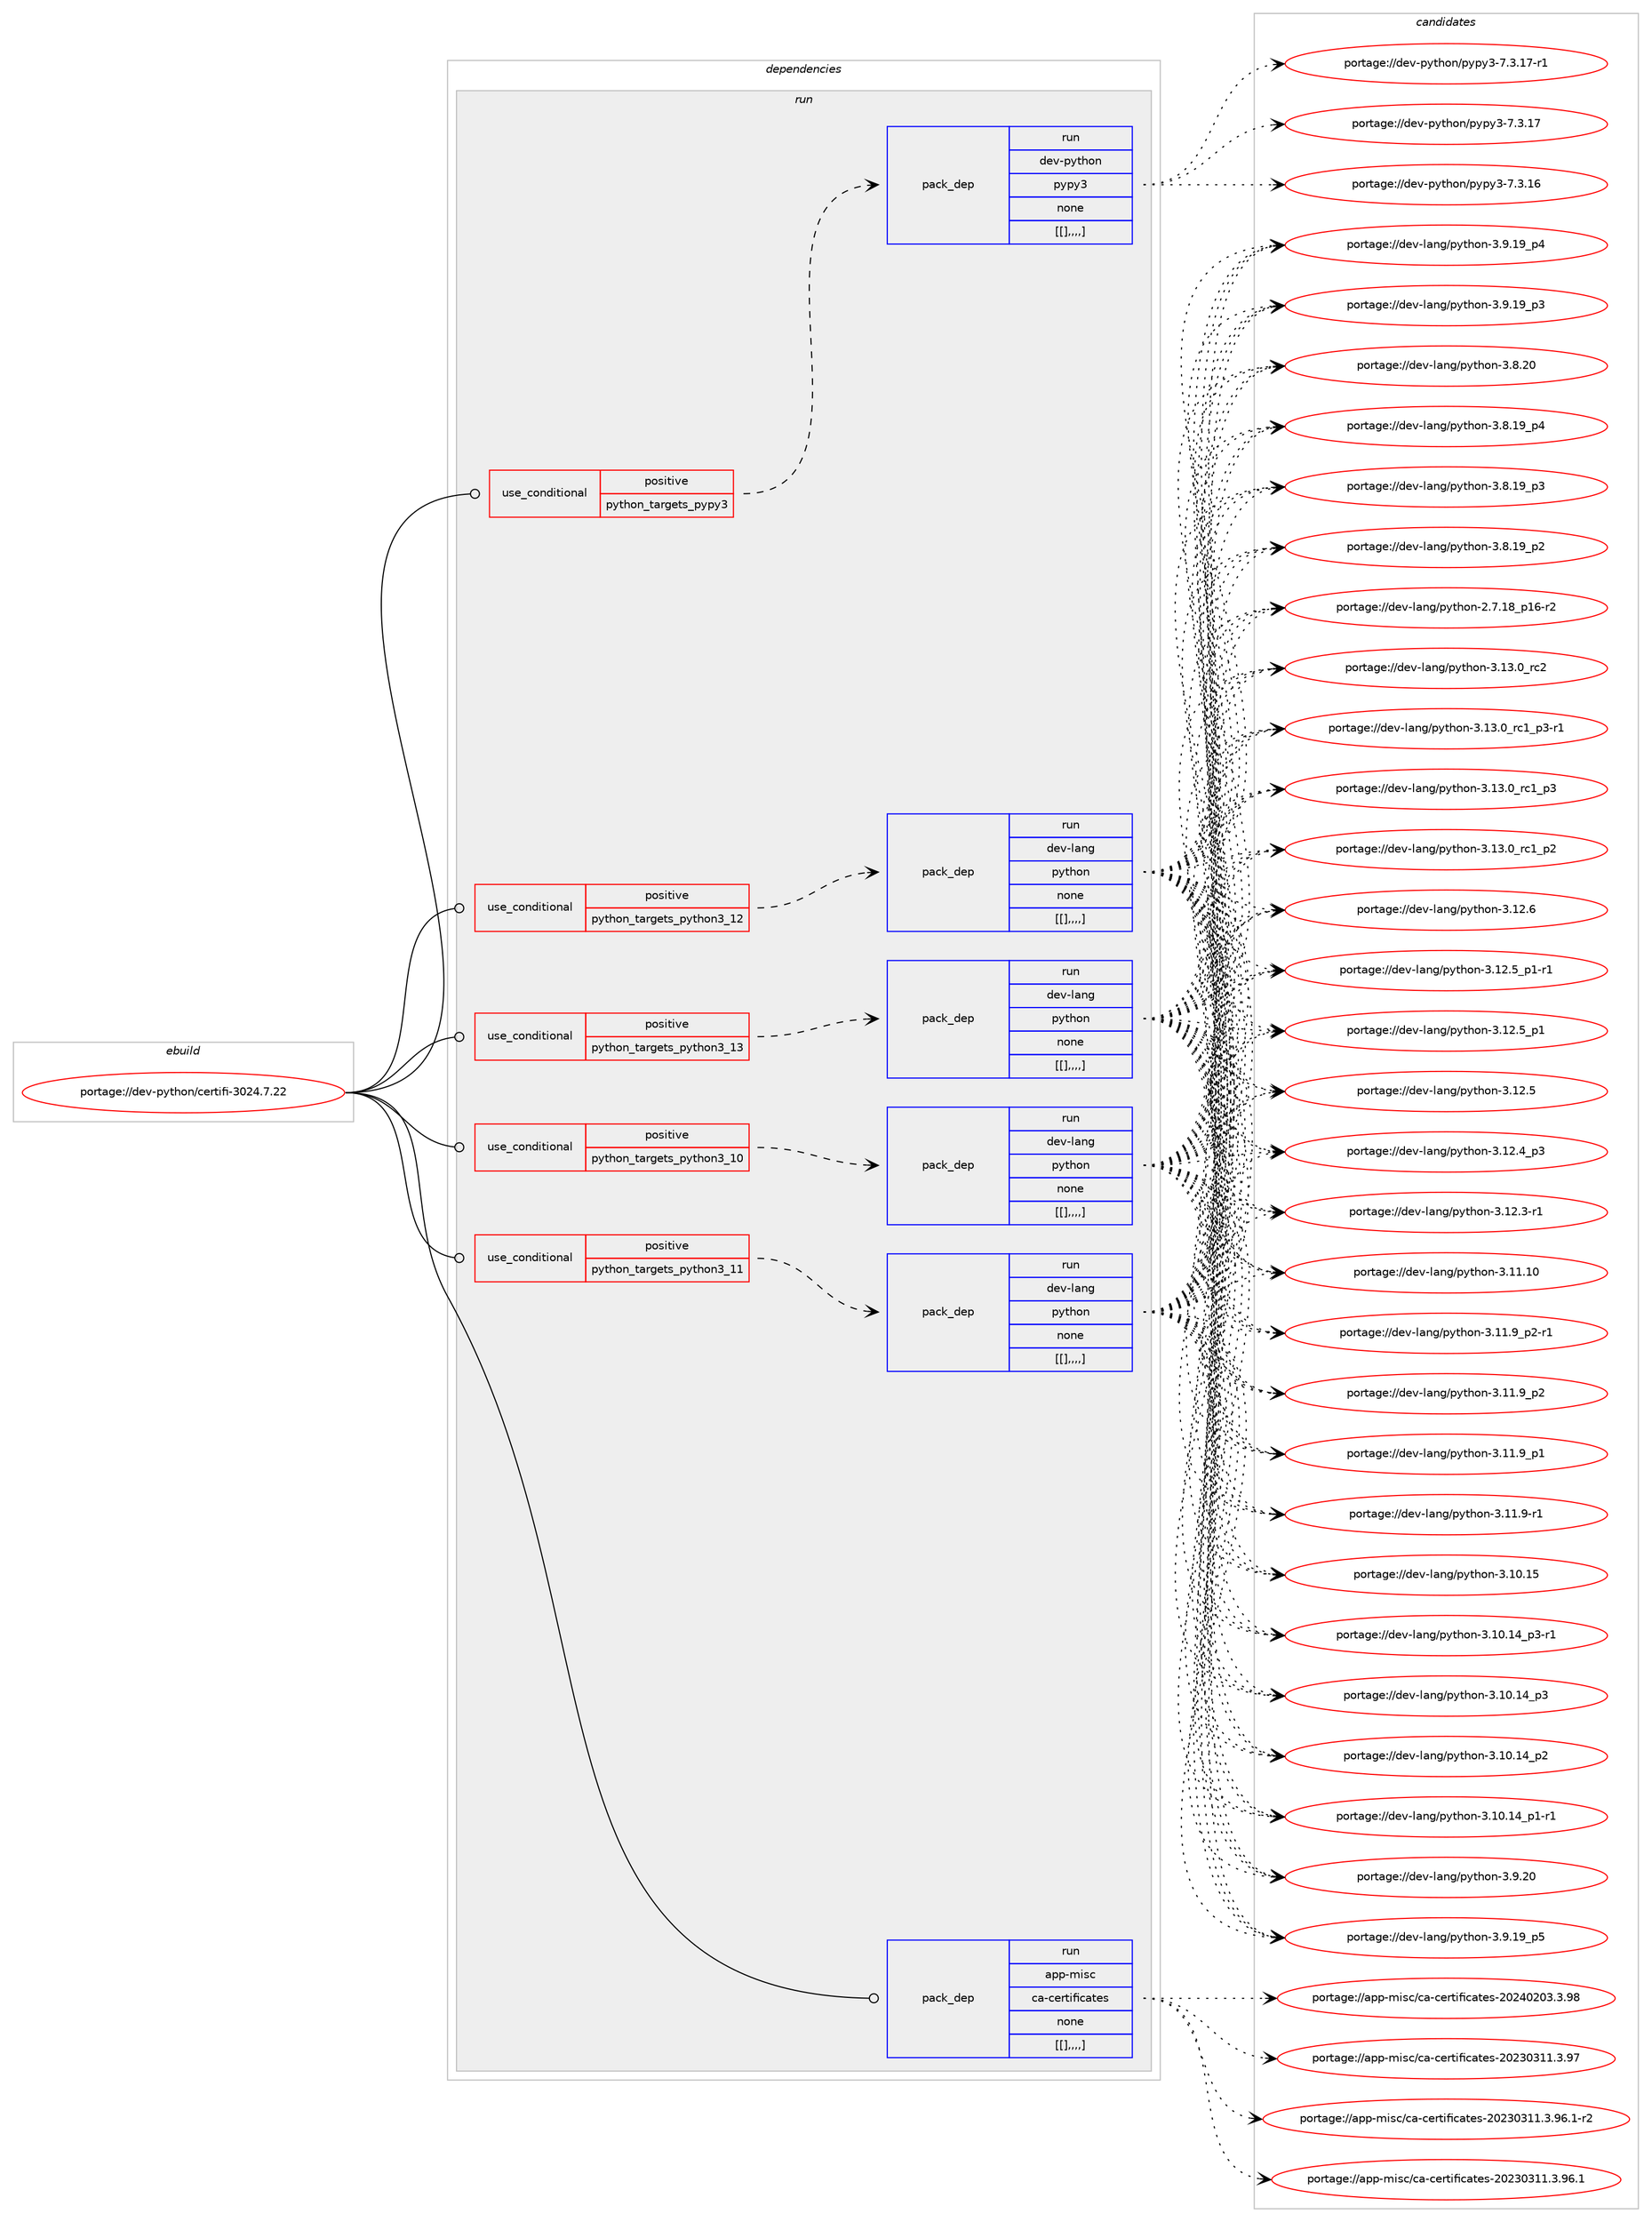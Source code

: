 digraph prolog {

# *************
# Graph options
# *************

newrank=true;
concentrate=true;
compound=true;
graph [rankdir=LR,fontname=Helvetica,fontsize=10,ranksep=1.5];#, ranksep=2.5, nodesep=0.2];
edge  [arrowhead=vee];
node  [fontname=Helvetica,fontsize=10];

# **********
# The ebuild
# **********

subgraph cluster_leftcol {
color=gray;
label=<<i>ebuild</i>>;
id [label="portage://dev-python/certifi-3024.7.22", color=red, width=4, href="../dev-python/certifi-3024.7.22.svg"];
}

# ****************
# The dependencies
# ****************

subgraph cluster_midcol {
color=gray;
label=<<i>dependencies</i>>;
subgraph cluster_compile {
fillcolor="#eeeeee";
style=filled;
label=<<i>compile</i>>;
}
subgraph cluster_compileandrun {
fillcolor="#eeeeee";
style=filled;
label=<<i>compile and run</i>>;
}
subgraph cluster_run {
fillcolor="#eeeeee";
style=filled;
label=<<i>run</i>>;
subgraph cond32096 {
dependency144238 [label=<<TABLE BORDER="0" CELLBORDER="1" CELLSPACING="0" CELLPADDING="4"><TR><TD ROWSPAN="3" CELLPADDING="10">use_conditional</TD></TR><TR><TD>positive</TD></TR><TR><TD>python_targets_pypy3</TD></TR></TABLE>>, shape=none, color=red];
subgraph pack110926 {
dependency144239 [label=<<TABLE BORDER="0" CELLBORDER="1" CELLSPACING="0" CELLPADDING="4" WIDTH="220"><TR><TD ROWSPAN="6" CELLPADDING="30">pack_dep</TD></TR><TR><TD WIDTH="110">run</TD></TR><TR><TD>dev-python</TD></TR><TR><TD>pypy3</TD></TR><TR><TD>none</TD></TR><TR><TD>[[],,,,]</TD></TR></TABLE>>, shape=none, color=blue];
}
dependency144238:e -> dependency144239:w [weight=20,style="dashed",arrowhead="vee"];
}
id:e -> dependency144238:w [weight=20,style="solid",arrowhead="odot"];
subgraph cond32097 {
dependency144240 [label=<<TABLE BORDER="0" CELLBORDER="1" CELLSPACING="0" CELLPADDING="4"><TR><TD ROWSPAN="3" CELLPADDING="10">use_conditional</TD></TR><TR><TD>positive</TD></TR><TR><TD>python_targets_python3_10</TD></TR></TABLE>>, shape=none, color=red];
subgraph pack110927 {
dependency144241 [label=<<TABLE BORDER="0" CELLBORDER="1" CELLSPACING="0" CELLPADDING="4" WIDTH="220"><TR><TD ROWSPAN="6" CELLPADDING="30">pack_dep</TD></TR><TR><TD WIDTH="110">run</TD></TR><TR><TD>dev-lang</TD></TR><TR><TD>python</TD></TR><TR><TD>none</TD></TR><TR><TD>[[],,,,]</TD></TR></TABLE>>, shape=none, color=blue];
}
dependency144240:e -> dependency144241:w [weight=20,style="dashed",arrowhead="vee"];
}
id:e -> dependency144240:w [weight=20,style="solid",arrowhead="odot"];
subgraph cond32098 {
dependency144242 [label=<<TABLE BORDER="0" CELLBORDER="1" CELLSPACING="0" CELLPADDING="4"><TR><TD ROWSPAN="3" CELLPADDING="10">use_conditional</TD></TR><TR><TD>positive</TD></TR><TR><TD>python_targets_python3_11</TD></TR></TABLE>>, shape=none, color=red];
subgraph pack110928 {
dependency144243 [label=<<TABLE BORDER="0" CELLBORDER="1" CELLSPACING="0" CELLPADDING="4" WIDTH="220"><TR><TD ROWSPAN="6" CELLPADDING="30">pack_dep</TD></TR><TR><TD WIDTH="110">run</TD></TR><TR><TD>dev-lang</TD></TR><TR><TD>python</TD></TR><TR><TD>none</TD></TR><TR><TD>[[],,,,]</TD></TR></TABLE>>, shape=none, color=blue];
}
dependency144242:e -> dependency144243:w [weight=20,style="dashed",arrowhead="vee"];
}
id:e -> dependency144242:w [weight=20,style="solid",arrowhead="odot"];
subgraph cond32099 {
dependency144244 [label=<<TABLE BORDER="0" CELLBORDER="1" CELLSPACING="0" CELLPADDING="4"><TR><TD ROWSPAN="3" CELLPADDING="10">use_conditional</TD></TR><TR><TD>positive</TD></TR><TR><TD>python_targets_python3_12</TD></TR></TABLE>>, shape=none, color=red];
subgraph pack110929 {
dependency144245 [label=<<TABLE BORDER="0" CELLBORDER="1" CELLSPACING="0" CELLPADDING="4" WIDTH="220"><TR><TD ROWSPAN="6" CELLPADDING="30">pack_dep</TD></TR><TR><TD WIDTH="110">run</TD></TR><TR><TD>dev-lang</TD></TR><TR><TD>python</TD></TR><TR><TD>none</TD></TR><TR><TD>[[],,,,]</TD></TR></TABLE>>, shape=none, color=blue];
}
dependency144244:e -> dependency144245:w [weight=20,style="dashed",arrowhead="vee"];
}
id:e -> dependency144244:w [weight=20,style="solid",arrowhead="odot"];
subgraph cond32100 {
dependency144246 [label=<<TABLE BORDER="0" CELLBORDER="1" CELLSPACING="0" CELLPADDING="4"><TR><TD ROWSPAN="3" CELLPADDING="10">use_conditional</TD></TR><TR><TD>positive</TD></TR><TR><TD>python_targets_python3_13</TD></TR></TABLE>>, shape=none, color=red];
subgraph pack110930 {
dependency144247 [label=<<TABLE BORDER="0" CELLBORDER="1" CELLSPACING="0" CELLPADDING="4" WIDTH="220"><TR><TD ROWSPAN="6" CELLPADDING="30">pack_dep</TD></TR><TR><TD WIDTH="110">run</TD></TR><TR><TD>dev-lang</TD></TR><TR><TD>python</TD></TR><TR><TD>none</TD></TR><TR><TD>[[],,,,]</TD></TR></TABLE>>, shape=none, color=blue];
}
dependency144246:e -> dependency144247:w [weight=20,style="dashed",arrowhead="vee"];
}
id:e -> dependency144246:w [weight=20,style="solid",arrowhead="odot"];
subgraph pack110931 {
dependency144248 [label=<<TABLE BORDER="0" CELLBORDER="1" CELLSPACING="0" CELLPADDING="4" WIDTH="220"><TR><TD ROWSPAN="6" CELLPADDING="30">pack_dep</TD></TR><TR><TD WIDTH="110">run</TD></TR><TR><TD>app-misc</TD></TR><TR><TD>ca-certificates</TD></TR><TR><TD>none</TD></TR><TR><TD>[[],,,,]</TD></TR></TABLE>>, shape=none, color=blue];
}
id:e -> dependency144248:w [weight=20,style="solid",arrowhead="odot"];
}
}

# **************
# The candidates
# **************

subgraph cluster_choices {
rank=same;
color=gray;
label=<<i>candidates</i>>;

subgraph choice110926 {
color=black;
nodesep=1;
choice100101118451121211161041111104711212111212151455546514649554511449 [label="portage://dev-python/pypy3-7.3.17-r1", color=red, width=4,href="../dev-python/pypy3-7.3.17-r1.svg"];
choice10010111845112121116104111110471121211121215145554651464955 [label="portage://dev-python/pypy3-7.3.17", color=red, width=4,href="../dev-python/pypy3-7.3.17.svg"];
choice10010111845112121116104111110471121211121215145554651464954 [label="portage://dev-python/pypy3-7.3.16", color=red, width=4,href="../dev-python/pypy3-7.3.16.svg"];
dependency144239:e -> choice100101118451121211161041111104711212111212151455546514649554511449:w [style=dotted,weight="100"];
dependency144239:e -> choice10010111845112121116104111110471121211121215145554651464955:w [style=dotted,weight="100"];
dependency144239:e -> choice10010111845112121116104111110471121211121215145554651464954:w [style=dotted,weight="100"];
}
subgraph choice110927 {
color=black;
nodesep=1;
choice10010111845108971101034711212111610411111045514649514648951149950 [label="portage://dev-lang/python-3.13.0_rc2", color=red, width=4,href="../dev-lang/python-3.13.0_rc2.svg"];
choice1001011184510897110103471121211161041111104551464951464895114994995112514511449 [label="portage://dev-lang/python-3.13.0_rc1_p3-r1", color=red, width=4,href="../dev-lang/python-3.13.0_rc1_p3-r1.svg"];
choice100101118451089711010347112121116104111110455146495146489511499499511251 [label="portage://dev-lang/python-3.13.0_rc1_p3", color=red, width=4,href="../dev-lang/python-3.13.0_rc1_p3.svg"];
choice100101118451089711010347112121116104111110455146495146489511499499511250 [label="portage://dev-lang/python-3.13.0_rc1_p2", color=red, width=4,href="../dev-lang/python-3.13.0_rc1_p2.svg"];
choice10010111845108971101034711212111610411111045514649504654 [label="portage://dev-lang/python-3.12.6", color=red, width=4,href="../dev-lang/python-3.12.6.svg"];
choice1001011184510897110103471121211161041111104551464950465395112494511449 [label="portage://dev-lang/python-3.12.5_p1-r1", color=red, width=4,href="../dev-lang/python-3.12.5_p1-r1.svg"];
choice100101118451089711010347112121116104111110455146495046539511249 [label="portage://dev-lang/python-3.12.5_p1", color=red, width=4,href="../dev-lang/python-3.12.5_p1.svg"];
choice10010111845108971101034711212111610411111045514649504653 [label="portage://dev-lang/python-3.12.5", color=red, width=4,href="../dev-lang/python-3.12.5.svg"];
choice100101118451089711010347112121116104111110455146495046529511251 [label="portage://dev-lang/python-3.12.4_p3", color=red, width=4,href="../dev-lang/python-3.12.4_p3.svg"];
choice100101118451089711010347112121116104111110455146495046514511449 [label="portage://dev-lang/python-3.12.3-r1", color=red, width=4,href="../dev-lang/python-3.12.3-r1.svg"];
choice1001011184510897110103471121211161041111104551464949464948 [label="portage://dev-lang/python-3.11.10", color=red, width=4,href="../dev-lang/python-3.11.10.svg"];
choice1001011184510897110103471121211161041111104551464949465795112504511449 [label="portage://dev-lang/python-3.11.9_p2-r1", color=red, width=4,href="../dev-lang/python-3.11.9_p2-r1.svg"];
choice100101118451089711010347112121116104111110455146494946579511250 [label="portage://dev-lang/python-3.11.9_p2", color=red, width=4,href="../dev-lang/python-3.11.9_p2.svg"];
choice100101118451089711010347112121116104111110455146494946579511249 [label="portage://dev-lang/python-3.11.9_p1", color=red, width=4,href="../dev-lang/python-3.11.9_p1.svg"];
choice100101118451089711010347112121116104111110455146494946574511449 [label="portage://dev-lang/python-3.11.9-r1", color=red, width=4,href="../dev-lang/python-3.11.9-r1.svg"];
choice1001011184510897110103471121211161041111104551464948464953 [label="portage://dev-lang/python-3.10.15", color=red, width=4,href="../dev-lang/python-3.10.15.svg"];
choice100101118451089711010347112121116104111110455146494846495295112514511449 [label="portage://dev-lang/python-3.10.14_p3-r1", color=red, width=4,href="../dev-lang/python-3.10.14_p3-r1.svg"];
choice10010111845108971101034711212111610411111045514649484649529511251 [label="portage://dev-lang/python-3.10.14_p3", color=red, width=4,href="../dev-lang/python-3.10.14_p3.svg"];
choice10010111845108971101034711212111610411111045514649484649529511250 [label="portage://dev-lang/python-3.10.14_p2", color=red, width=4,href="../dev-lang/python-3.10.14_p2.svg"];
choice100101118451089711010347112121116104111110455146494846495295112494511449 [label="portage://dev-lang/python-3.10.14_p1-r1", color=red, width=4,href="../dev-lang/python-3.10.14_p1-r1.svg"];
choice10010111845108971101034711212111610411111045514657465048 [label="portage://dev-lang/python-3.9.20", color=red, width=4,href="../dev-lang/python-3.9.20.svg"];
choice100101118451089711010347112121116104111110455146574649579511253 [label="portage://dev-lang/python-3.9.19_p5", color=red, width=4,href="../dev-lang/python-3.9.19_p5.svg"];
choice100101118451089711010347112121116104111110455146574649579511252 [label="portage://dev-lang/python-3.9.19_p4", color=red, width=4,href="../dev-lang/python-3.9.19_p4.svg"];
choice100101118451089711010347112121116104111110455146574649579511251 [label="portage://dev-lang/python-3.9.19_p3", color=red, width=4,href="../dev-lang/python-3.9.19_p3.svg"];
choice10010111845108971101034711212111610411111045514656465048 [label="portage://dev-lang/python-3.8.20", color=red, width=4,href="../dev-lang/python-3.8.20.svg"];
choice100101118451089711010347112121116104111110455146564649579511252 [label="portage://dev-lang/python-3.8.19_p4", color=red, width=4,href="../dev-lang/python-3.8.19_p4.svg"];
choice100101118451089711010347112121116104111110455146564649579511251 [label="portage://dev-lang/python-3.8.19_p3", color=red, width=4,href="../dev-lang/python-3.8.19_p3.svg"];
choice100101118451089711010347112121116104111110455146564649579511250 [label="portage://dev-lang/python-3.8.19_p2", color=red, width=4,href="../dev-lang/python-3.8.19_p2.svg"];
choice100101118451089711010347112121116104111110455046554649569511249544511450 [label="portage://dev-lang/python-2.7.18_p16-r2", color=red, width=4,href="../dev-lang/python-2.7.18_p16-r2.svg"];
dependency144241:e -> choice10010111845108971101034711212111610411111045514649514648951149950:w [style=dotted,weight="100"];
dependency144241:e -> choice1001011184510897110103471121211161041111104551464951464895114994995112514511449:w [style=dotted,weight="100"];
dependency144241:e -> choice100101118451089711010347112121116104111110455146495146489511499499511251:w [style=dotted,weight="100"];
dependency144241:e -> choice100101118451089711010347112121116104111110455146495146489511499499511250:w [style=dotted,weight="100"];
dependency144241:e -> choice10010111845108971101034711212111610411111045514649504654:w [style=dotted,weight="100"];
dependency144241:e -> choice1001011184510897110103471121211161041111104551464950465395112494511449:w [style=dotted,weight="100"];
dependency144241:e -> choice100101118451089711010347112121116104111110455146495046539511249:w [style=dotted,weight="100"];
dependency144241:e -> choice10010111845108971101034711212111610411111045514649504653:w [style=dotted,weight="100"];
dependency144241:e -> choice100101118451089711010347112121116104111110455146495046529511251:w [style=dotted,weight="100"];
dependency144241:e -> choice100101118451089711010347112121116104111110455146495046514511449:w [style=dotted,weight="100"];
dependency144241:e -> choice1001011184510897110103471121211161041111104551464949464948:w [style=dotted,weight="100"];
dependency144241:e -> choice1001011184510897110103471121211161041111104551464949465795112504511449:w [style=dotted,weight="100"];
dependency144241:e -> choice100101118451089711010347112121116104111110455146494946579511250:w [style=dotted,weight="100"];
dependency144241:e -> choice100101118451089711010347112121116104111110455146494946579511249:w [style=dotted,weight="100"];
dependency144241:e -> choice100101118451089711010347112121116104111110455146494946574511449:w [style=dotted,weight="100"];
dependency144241:e -> choice1001011184510897110103471121211161041111104551464948464953:w [style=dotted,weight="100"];
dependency144241:e -> choice100101118451089711010347112121116104111110455146494846495295112514511449:w [style=dotted,weight="100"];
dependency144241:e -> choice10010111845108971101034711212111610411111045514649484649529511251:w [style=dotted,weight="100"];
dependency144241:e -> choice10010111845108971101034711212111610411111045514649484649529511250:w [style=dotted,weight="100"];
dependency144241:e -> choice100101118451089711010347112121116104111110455146494846495295112494511449:w [style=dotted,weight="100"];
dependency144241:e -> choice10010111845108971101034711212111610411111045514657465048:w [style=dotted,weight="100"];
dependency144241:e -> choice100101118451089711010347112121116104111110455146574649579511253:w [style=dotted,weight="100"];
dependency144241:e -> choice100101118451089711010347112121116104111110455146574649579511252:w [style=dotted,weight="100"];
dependency144241:e -> choice100101118451089711010347112121116104111110455146574649579511251:w [style=dotted,weight="100"];
dependency144241:e -> choice10010111845108971101034711212111610411111045514656465048:w [style=dotted,weight="100"];
dependency144241:e -> choice100101118451089711010347112121116104111110455146564649579511252:w [style=dotted,weight="100"];
dependency144241:e -> choice100101118451089711010347112121116104111110455146564649579511251:w [style=dotted,weight="100"];
dependency144241:e -> choice100101118451089711010347112121116104111110455146564649579511250:w [style=dotted,weight="100"];
dependency144241:e -> choice100101118451089711010347112121116104111110455046554649569511249544511450:w [style=dotted,weight="100"];
}
subgraph choice110928 {
color=black;
nodesep=1;
choice10010111845108971101034711212111610411111045514649514648951149950 [label="portage://dev-lang/python-3.13.0_rc2", color=red, width=4,href="../dev-lang/python-3.13.0_rc2.svg"];
choice1001011184510897110103471121211161041111104551464951464895114994995112514511449 [label="portage://dev-lang/python-3.13.0_rc1_p3-r1", color=red, width=4,href="../dev-lang/python-3.13.0_rc1_p3-r1.svg"];
choice100101118451089711010347112121116104111110455146495146489511499499511251 [label="portage://dev-lang/python-3.13.0_rc1_p3", color=red, width=4,href="../dev-lang/python-3.13.0_rc1_p3.svg"];
choice100101118451089711010347112121116104111110455146495146489511499499511250 [label="portage://dev-lang/python-3.13.0_rc1_p2", color=red, width=4,href="../dev-lang/python-3.13.0_rc1_p2.svg"];
choice10010111845108971101034711212111610411111045514649504654 [label="portage://dev-lang/python-3.12.6", color=red, width=4,href="../dev-lang/python-3.12.6.svg"];
choice1001011184510897110103471121211161041111104551464950465395112494511449 [label="portage://dev-lang/python-3.12.5_p1-r1", color=red, width=4,href="../dev-lang/python-3.12.5_p1-r1.svg"];
choice100101118451089711010347112121116104111110455146495046539511249 [label="portage://dev-lang/python-3.12.5_p1", color=red, width=4,href="../dev-lang/python-3.12.5_p1.svg"];
choice10010111845108971101034711212111610411111045514649504653 [label="portage://dev-lang/python-3.12.5", color=red, width=4,href="../dev-lang/python-3.12.5.svg"];
choice100101118451089711010347112121116104111110455146495046529511251 [label="portage://dev-lang/python-3.12.4_p3", color=red, width=4,href="../dev-lang/python-3.12.4_p3.svg"];
choice100101118451089711010347112121116104111110455146495046514511449 [label="portage://dev-lang/python-3.12.3-r1", color=red, width=4,href="../dev-lang/python-3.12.3-r1.svg"];
choice1001011184510897110103471121211161041111104551464949464948 [label="portage://dev-lang/python-3.11.10", color=red, width=4,href="../dev-lang/python-3.11.10.svg"];
choice1001011184510897110103471121211161041111104551464949465795112504511449 [label="portage://dev-lang/python-3.11.9_p2-r1", color=red, width=4,href="../dev-lang/python-3.11.9_p2-r1.svg"];
choice100101118451089711010347112121116104111110455146494946579511250 [label="portage://dev-lang/python-3.11.9_p2", color=red, width=4,href="../dev-lang/python-3.11.9_p2.svg"];
choice100101118451089711010347112121116104111110455146494946579511249 [label="portage://dev-lang/python-3.11.9_p1", color=red, width=4,href="../dev-lang/python-3.11.9_p1.svg"];
choice100101118451089711010347112121116104111110455146494946574511449 [label="portage://dev-lang/python-3.11.9-r1", color=red, width=4,href="../dev-lang/python-3.11.9-r1.svg"];
choice1001011184510897110103471121211161041111104551464948464953 [label="portage://dev-lang/python-3.10.15", color=red, width=4,href="../dev-lang/python-3.10.15.svg"];
choice100101118451089711010347112121116104111110455146494846495295112514511449 [label="portage://dev-lang/python-3.10.14_p3-r1", color=red, width=4,href="../dev-lang/python-3.10.14_p3-r1.svg"];
choice10010111845108971101034711212111610411111045514649484649529511251 [label="portage://dev-lang/python-3.10.14_p3", color=red, width=4,href="../dev-lang/python-3.10.14_p3.svg"];
choice10010111845108971101034711212111610411111045514649484649529511250 [label="portage://dev-lang/python-3.10.14_p2", color=red, width=4,href="../dev-lang/python-3.10.14_p2.svg"];
choice100101118451089711010347112121116104111110455146494846495295112494511449 [label="portage://dev-lang/python-3.10.14_p1-r1", color=red, width=4,href="../dev-lang/python-3.10.14_p1-r1.svg"];
choice10010111845108971101034711212111610411111045514657465048 [label="portage://dev-lang/python-3.9.20", color=red, width=4,href="../dev-lang/python-3.9.20.svg"];
choice100101118451089711010347112121116104111110455146574649579511253 [label="portage://dev-lang/python-3.9.19_p5", color=red, width=4,href="../dev-lang/python-3.9.19_p5.svg"];
choice100101118451089711010347112121116104111110455146574649579511252 [label="portage://dev-lang/python-3.9.19_p4", color=red, width=4,href="../dev-lang/python-3.9.19_p4.svg"];
choice100101118451089711010347112121116104111110455146574649579511251 [label="portage://dev-lang/python-3.9.19_p3", color=red, width=4,href="../dev-lang/python-3.9.19_p3.svg"];
choice10010111845108971101034711212111610411111045514656465048 [label="portage://dev-lang/python-3.8.20", color=red, width=4,href="../dev-lang/python-3.8.20.svg"];
choice100101118451089711010347112121116104111110455146564649579511252 [label="portage://dev-lang/python-3.8.19_p4", color=red, width=4,href="../dev-lang/python-3.8.19_p4.svg"];
choice100101118451089711010347112121116104111110455146564649579511251 [label="portage://dev-lang/python-3.8.19_p3", color=red, width=4,href="../dev-lang/python-3.8.19_p3.svg"];
choice100101118451089711010347112121116104111110455146564649579511250 [label="portage://dev-lang/python-3.8.19_p2", color=red, width=4,href="../dev-lang/python-3.8.19_p2.svg"];
choice100101118451089711010347112121116104111110455046554649569511249544511450 [label="portage://dev-lang/python-2.7.18_p16-r2", color=red, width=4,href="../dev-lang/python-2.7.18_p16-r2.svg"];
dependency144243:e -> choice10010111845108971101034711212111610411111045514649514648951149950:w [style=dotted,weight="100"];
dependency144243:e -> choice1001011184510897110103471121211161041111104551464951464895114994995112514511449:w [style=dotted,weight="100"];
dependency144243:e -> choice100101118451089711010347112121116104111110455146495146489511499499511251:w [style=dotted,weight="100"];
dependency144243:e -> choice100101118451089711010347112121116104111110455146495146489511499499511250:w [style=dotted,weight="100"];
dependency144243:e -> choice10010111845108971101034711212111610411111045514649504654:w [style=dotted,weight="100"];
dependency144243:e -> choice1001011184510897110103471121211161041111104551464950465395112494511449:w [style=dotted,weight="100"];
dependency144243:e -> choice100101118451089711010347112121116104111110455146495046539511249:w [style=dotted,weight="100"];
dependency144243:e -> choice10010111845108971101034711212111610411111045514649504653:w [style=dotted,weight="100"];
dependency144243:e -> choice100101118451089711010347112121116104111110455146495046529511251:w [style=dotted,weight="100"];
dependency144243:e -> choice100101118451089711010347112121116104111110455146495046514511449:w [style=dotted,weight="100"];
dependency144243:e -> choice1001011184510897110103471121211161041111104551464949464948:w [style=dotted,weight="100"];
dependency144243:e -> choice1001011184510897110103471121211161041111104551464949465795112504511449:w [style=dotted,weight="100"];
dependency144243:e -> choice100101118451089711010347112121116104111110455146494946579511250:w [style=dotted,weight="100"];
dependency144243:e -> choice100101118451089711010347112121116104111110455146494946579511249:w [style=dotted,weight="100"];
dependency144243:e -> choice100101118451089711010347112121116104111110455146494946574511449:w [style=dotted,weight="100"];
dependency144243:e -> choice1001011184510897110103471121211161041111104551464948464953:w [style=dotted,weight="100"];
dependency144243:e -> choice100101118451089711010347112121116104111110455146494846495295112514511449:w [style=dotted,weight="100"];
dependency144243:e -> choice10010111845108971101034711212111610411111045514649484649529511251:w [style=dotted,weight="100"];
dependency144243:e -> choice10010111845108971101034711212111610411111045514649484649529511250:w [style=dotted,weight="100"];
dependency144243:e -> choice100101118451089711010347112121116104111110455146494846495295112494511449:w [style=dotted,weight="100"];
dependency144243:e -> choice10010111845108971101034711212111610411111045514657465048:w [style=dotted,weight="100"];
dependency144243:e -> choice100101118451089711010347112121116104111110455146574649579511253:w [style=dotted,weight="100"];
dependency144243:e -> choice100101118451089711010347112121116104111110455146574649579511252:w [style=dotted,weight="100"];
dependency144243:e -> choice100101118451089711010347112121116104111110455146574649579511251:w [style=dotted,weight="100"];
dependency144243:e -> choice10010111845108971101034711212111610411111045514656465048:w [style=dotted,weight="100"];
dependency144243:e -> choice100101118451089711010347112121116104111110455146564649579511252:w [style=dotted,weight="100"];
dependency144243:e -> choice100101118451089711010347112121116104111110455146564649579511251:w [style=dotted,weight="100"];
dependency144243:e -> choice100101118451089711010347112121116104111110455146564649579511250:w [style=dotted,weight="100"];
dependency144243:e -> choice100101118451089711010347112121116104111110455046554649569511249544511450:w [style=dotted,weight="100"];
}
subgraph choice110929 {
color=black;
nodesep=1;
choice10010111845108971101034711212111610411111045514649514648951149950 [label="portage://dev-lang/python-3.13.0_rc2", color=red, width=4,href="../dev-lang/python-3.13.0_rc2.svg"];
choice1001011184510897110103471121211161041111104551464951464895114994995112514511449 [label="portage://dev-lang/python-3.13.0_rc1_p3-r1", color=red, width=4,href="../dev-lang/python-3.13.0_rc1_p3-r1.svg"];
choice100101118451089711010347112121116104111110455146495146489511499499511251 [label="portage://dev-lang/python-3.13.0_rc1_p3", color=red, width=4,href="../dev-lang/python-3.13.0_rc1_p3.svg"];
choice100101118451089711010347112121116104111110455146495146489511499499511250 [label="portage://dev-lang/python-3.13.0_rc1_p2", color=red, width=4,href="../dev-lang/python-3.13.0_rc1_p2.svg"];
choice10010111845108971101034711212111610411111045514649504654 [label="portage://dev-lang/python-3.12.6", color=red, width=4,href="../dev-lang/python-3.12.6.svg"];
choice1001011184510897110103471121211161041111104551464950465395112494511449 [label="portage://dev-lang/python-3.12.5_p1-r1", color=red, width=4,href="../dev-lang/python-3.12.5_p1-r1.svg"];
choice100101118451089711010347112121116104111110455146495046539511249 [label="portage://dev-lang/python-3.12.5_p1", color=red, width=4,href="../dev-lang/python-3.12.5_p1.svg"];
choice10010111845108971101034711212111610411111045514649504653 [label="portage://dev-lang/python-3.12.5", color=red, width=4,href="../dev-lang/python-3.12.5.svg"];
choice100101118451089711010347112121116104111110455146495046529511251 [label="portage://dev-lang/python-3.12.4_p3", color=red, width=4,href="../dev-lang/python-3.12.4_p3.svg"];
choice100101118451089711010347112121116104111110455146495046514511449 [label="portage://dev-lang/python-3.12.3-r1", color=red, width=4,href="../dev-lang/python-3.12.3-r1.svg"];
choice1001011184510897110103471121211161041111104551464949464948 [label="portage://dev-lang/python-3.11.10", color=red, width=4,href="../dev-lang/python-3.11.10.svg"];
choice1001011184510897110103471121211161041111104551464949465795112504511449 [label="portage://dev-lang/python-3.11.9_p2-r1", color=red, width=4,href="../dev-lang/python-3.11.9_p2-r1.svg"];
choice100101118451089711010347112121116104111110455146494946579511250 [label="portage://dev-lang/python-3.11.9_p2", color=red, width=4,href="../dev-lang/python-3.11.9_p2.svg"];
choice100101118451089711010347112121116104111110455146494946579511249 [label="portage://dev-lang/python-3.11.9_p1", color=red, width=4,href="../dev-lang/python-3.11.9_p1.svg"];
choice100101118451089711010347112121116104111110455146494946574511449 [label="portage://dev-lang/python-3.11.9-r1", color=red, width=4,href="../dev-lang/python-3.11.9-r1.svg"];
choice1001011184510897110103471121211161041111104551464948464953 [label="portage://dev-lang/python-3.10.15", color=red, width=4,href="../dev-lang/python-3.10.15.svg"];
choice100101118451089711010347112121116104111110455146494846495295112514511449 [label="portage://dev-lang/python-3.10.14_p3-r1", color=red, width=4,href="../dev-lang/python-3.10.14_p3-r1.svg"];
choice10010111845108971101034711212111610411111045514649484649529511251 [label="portage://dev-lang/python-3.10.14_p3", color=red, width=4,href="../dev-lang/python-3.10.14_p3.svg"];
choice10010111845108971101034711212111610411111045514649484649529511250 [label="portage://dev-lang/python-3.10.14_p2", color=red, width=4,href="../dev-lang/python-3.10.14_p2.svg"];
choice100101118451089711010347112121116104111110455146494846495295112494511449 [label="portage://dev-lang/python-3.10.14_p1-r1", color=red, width=4,href="../dev-lang/python-3.10.14_p1-r1.svg"];
choice10010111845108971101034711212111610411111045514657465048 [label="portage://dev-lang/python-3.9.20", color=red, width=4,href="../dev-lang/python-3.9.20.svg"];
choice100101118451089711010347112121116104111110455146574649579511253 [label="portage://dev-lang/python-3.9.19_p5", color=red, width=4,href="../dev-lang/python-3.9.19_p5.svg"];
choice100101118451089711010347112121116104111110455146574649579511252 [label="portage://dev-lang/python-3.9.19_p4", color=red, width=4,href="../dev-lang/python-3.9.19_p4.svg"];
choice100101118451089711010347112121116104111110455146574649579511251 [label="portage://dev-lang/python-3.9.19_p3", color=red, width=4,href="../dev-lang/python-3.9.19_p3.svg"];
choice10010111845108971101034711212111610411111045514656465048 [label="portage://dev-lang/python-3.8.20", color=red, width=4,href="../dev-lang/python-3.8.20.svg"];
choice100101118451089711010347112121116104111110455146564649579511252 [label="portage://dev-lang/python-3.8.19_p4", color=red, width=4,href="../dev-lang/python-3.8.19_p4.svg"];
choice100101118451089711010347112121116104111110455146564649579511251 [label="portage://dev-lang/python-3.8.19_p3", color=red, width=4,href="../dev-lang/python-3.8.19_p3.svg"];
choice100101118451089711010347112121116104111110455146564649579511250 [label="portage://dev-lang/python-3.8.19_p2", color=red, width=4,href="../dev-lang/python-3.8.19_p2.svg"];
choice100101118451089711010347112121116104111110455046554649569511249544511450 [label="portage://dev-lang/python-2.7.18_p16-r2", color=red, width=4,href="../dev-lang/python-2.7.18_p16-r2.svg"];
dependency144245:e -> choice10010111845108971101034711212111610411111045514649514648951149950:w [style=dotted,weight="100"];
dependency144245:e -> choice1001011184510897110103471121211161041111104551464951464895114994995112514511449:w [style=dotted,weight="100"];
dependency144245:e -> choice100101118451089711010347112121116104111110455146495146489511499499511251:w [style=dotted,weight="100"];
dependency144245:e -> choice100101118451089711010347112121116104111110455146495146489511499499511250:w [style=dotted,weight="100"];
dependency144245:e -> choice10010111845108971101034711212111610411111045514649504654:w [style=dotted,weight="100"];
dependency144245:e -> choice1001011184510897110103471121211161041111104551464950465395112494511449:w [style=dotted,weight="100"];
dependency144245:e -> choice100101118451089711010347112121116104111110455146495046539511249:w [style=dotted,weight="100"];
dependency144245:e -> choice10010111845108971101034711212111610411111045514649504653:w [style=dotted,weight="100"];
dependency144245:e -> choice100101118451089711010347112121116104111110455146495046529511251:w [style=dotted,weight="100"];
dependency144245:e -> choice100101118451089711010347112121116104111110455146495046514511449:w [style=dotted,weight="100"];
dependency144245:e -> choice1001011184510897110103471121211161041111104551464949464948:w [style=dotted,weight="100"];
dependency144245:e -> choice1001011184510897110103471121211161041111104551464949465795112504511449:w [style=dotted,weight="100"];
dependency144245:e -> choice100101118451089711010347112121116104111110455146494946579511250:w [style=dotted,weight="100"];
dependency144245:e -> choice100101118451089711010347112121116104111110455146494946579511249:w [style=dotted,weight="100"];
dependency144245:e -> choice100101118451089711010347112121116104111110455146494946574511449:w [style=dotted,weight="100"];
dependency144245:e -> choice1001011184510897110103471121211161041111104551464948464953:w [style=dotted,weight="100"];
dependency144245:e -> choice100101118451089711010347112121116104111110455146494846495295112514511449:w [style=dotted,weight="100"];
dependency144245:e -> choice10010111845108971101034711212111610411111045514649484649529511251:w [style=dotted,weight="100"];
dependency144245:e -> choice10010111845108971101034711212111610411111045514649484649529511250:w [style=dotted,weight="100"];
dependency144245:e -> choice100101118451089711010347112121116104111110455146494846495295112494511449:w [style=dotted,weight="100"];
dependency144245:e -> choice10010111845108971101034711212111610411111045514657465048:w [style=dotted,weight="100"];
dependency144245:e -> choice100101118451089711010347112121116104111110455146574649579511253:w [style=dotted,weight="100"];
dependency144245:e -> choice100101118451089711010347112121116104111110455146574649579511252:w [style=dotted,weight="100"];
dependency144245:e -> choice100101118451089711010347112121116104111110455146574649579511251:w [style=dotted,weight="100"];
dependency144245:e -> choice10010111845108971101034711212111610411111045514656465048:w [style=dotted,weight="100"];
dependency144245:e -> choice100101118451089711010347112121116104111110455146564649579511252:w [style=dotted,weight="100"];
dependency144245:e -> choice100101118451089711010347112121116104111110455146564649579511251:w [style=dotted,weight="100"];
dependency144245:e -> choice100101118451089711010347112121116104111110455146564649579511250:w [style=dotted,weight="100"];
dependency144245:e -> choice100101118451089711010347112121116104111110455046554649569511249544511450:w [style=dotted,weight="100"];
}
subgraph choice110930 {
color=black;
nodesep=1;
choice10010111845108971101034711212111610411111045514649514648951149950 [label="portage://dev-lang/python-3.13.0_rc2", color=red, width=4,href="../dev-lang/python-3.13.0_rc2.svg"];
choice1001011184510897110103471121211161041111104551464951464895114994995112514511449 [label="portage://dev-lang/python-3.13.0_rc1_p3-r1", color=red, width=4,href="../dev-lang/python-3.13.0_rc1_p3-r1.svg"];
choice100101118451089711010347112121116104111110455146495146489511499499511251 [label="portage://dev-lang/python-3.13.0_rc1_p3", color=red, width=4,href="../dev-lang/python-3.13.0_rc1_p3.svg"];
choice100101118451089711010347112121116104111110455146495146489511499499511250 [label="portage://dev-lang/python-3.13.0_rc1_p2", color=red, width=4,href="../dev-lang/python-3.13.0_rc1_p2.svg"];
choice10010111845108971101034711212111610411111045514649504654 [label="portage://dev-lang/python-3.12.6", color=red, width=4,href="../dev-lang/python-3.12.6.svg"];
choice1001011184510897110103471121211161041111104551464950465395112494511449 [label="portage://dev-lang/python-3.12.5_p1-r1", color=red, width=4,href="../dev-lang/python-3.12.5_p1-r1.svg"];
choice100101118451089711010347112121116104111110455146495046539511249 [label="portage://dev-lang/python-3.12.5_p1", color=red, width=4,href="../dev-lang/python-3.12.5_p1.svg"];
choice10010111845108971101034711212111610411111045514649504653 [label="portage://dev-lang/python-3.12.5", color=red, width=4,href="../dev-lang/python-3.12.5.svg"];
choice100101118451089711010347112121116104111110455146495046529511251 [label="portage://dev-lang/python-3.12.4_p3", color=red, width=4,href="../dev-lang/python-3.12.4_p3.svg"];
choice100101118451089711010347112121116104111110455146495046514511449 [label="portage://dev-lang/python-3.12.3-r1", color=red, width=4,href="../dev-lang/python-3.12.3-r1.svg"];
choice1001011184510897110103471121211161041111104551464949464948 [label="portage://dev-lang/python-3.11.10", color=red, width=4,href="../dev-lang/python-3.11.10.svg"];
choice1001011184510897110103471121211161041111104551464949465795112504511449 [label="portage://dev-lang/python-3.11.9_p2-r1", color=red, width=4,href="../dev-lang/python-3.11.9_p2-r1.svg"];
choice100101118451089711010347112121116104111110455146494946579511250 [label="portage://dev-lang/python-3.11.9_p2", color=red, width=4,href="../dev-lang/python-3.11.9_p2.svg"];
choice100101118451089711010347112121116104111110455146494946579511249 [label="portage://dev-lang/python-3.11.9_p1", color=red, width=4,href="../dev-lang/python-3.11.9_p1.svg"];
choice100101118451089711010347112121116104111110455146494946574511449 [label="portage://dev-lang/python-3.11.9-r1", color=red, width=4,href="../dev-lang/python-3.11.9-r1.svg"];
choice1001011184510897110103471121211161041111104551464948464953 [label="portage://dev-lang/python-3.10.15", color=red, width=4,href="../dev-lang/python-3.10.15.svg"];
choice100101118451089711010347112121116104111110455146494846495295112514511449 [label="portage://dev-lang/python-3.10.14_p3-r1", color=red, width=4,href="../dev-lang/python-3.10.14_p3-r1.svg"];
choice10010111845108971101034711212111610411111045514649484649529511251 [label="portage://dev-lang/python-3.10.14_p3", color=red, width=4,href="../dev-lang/python-3.10.14_p3.svg"];
choice10010111845108971101034711212111610411111045514649484649529511250 [label="portage://dev-lang/python-3.10.14_p2", color=red, width=4,href="../dev-lang/python-3.10.14_p2.svg"];
choice100101118451089711010347112121116104111110455146494846495295112494511449 [label="portage://dev-lang/python-3.10.14_p1-r1", color=red, width=4,href="../dev-lang/python-3.10.14_p1-r1.svg"];
choice10010111845108971101034711212111610411111045514657465048 [label="portage://dev-lang/python-3.9.20", color=red, width=4,href="../dev-lang/python-3.9.20.svg"];
choice100101118451089711010347112121116104111110455146574649579511253 [label="portage://dev-lang/python-3.9.19_p5", color=red, width=4,href="../dev-lang/python-3.9.19_p5.svg"];
choice100101118451089711010347112121116104111110455146574649579511252 [label="portage://dev-lang/python-3.9.19_p4", color=red, width=4,href="../dev-lang/python-3.9.19_p4.svg"];
choice100101118451089711010347112121116104111110455146574649579511251 [label="portage://dev-lang/python-3.9.19_p3", color=red, width=4,href="../dev-lang/python-3.9.19_p3.svg"];
choice10010111845108971101034711212111610411111045514656465048 [label="portage://dev-lang/python-3.8.20", color=red, width=4,href="../dev-lang/python-3.8.20.svg"];
choice100101118451089711010347112121116104111110455146564649579511252 [label="portage://dev-lang/python-3.8.19_p4", color=red, width=4,href="../dev-lang/python-3.8.19_p4.svg"];
choice100101118451089711010347112121116104111110455146564649579511251 [label="portage://dev-lang/python-3.8.19_p3", color=red, width=4,href="../dev-lang/python-3.8.19_p3.svg"];
choice100101118451089711010347112121116104111110455146564649579511250 [label="portage://dev-lang/python-3.8.19_p2", color=red, width=4,href="../dev-lang/python-3.8.19_p2.svg"];
choice100101118451089711010347112121116104111110455046554649569511249544511450 [label="portage://dev-lang/python-2.7.18_p16-r2", color=red, width=4,href="../dev-lang/python-2.7.18_p16-r2.svg"];
dependency144247:e -> choice10010111845108971101034711212111610411111045514649514648951149950:w [style=dotted,weight="100"];
dependency144247:e -> choice1001011184510897110103471121211161041111104551464951464895114994995112514511449:w [style=dotted,weight="100"];
dependency144247:e -> choice100101118451089711010347112121116104111110455146495146489511499499511251:w [style=dotted,weight="100"];
dependency144247:e -> choice100101118451089711010347112121116104111110455146495146489511499499511250:w [style=dotted,weight="100"];
dependency144247:e -> choice10010111845108971101034711212111610411111045514649504654:w [style=dotted,weight="100"];
dependency144247:e -> choice1001011184510897110103471121211161041111104551464950465395112494511449:w [style=dotted,weight="100"];
dependency144247:e -> choice100101118451089711010347112121116104111110455146495046539511249:w [style=dotted,weight="100"];
dependency144247:e -> choice10010111845108971101034711212111610411111045514649504653:w [style=dotted,weight="100"];
dependency144247:e -> choice100101118451089711010347112121116104111110455146495046529511251:w [style=dotted,weight="100"];
dependency144247:e -> choice100101118451089711010347112121116104111110455146495046514511449:w [style=dotted,weight="100"];
dependency144247:e -> choice1001011184510897110103471121211161041111104551464949464948:w [style=dotted,weight="100"];
dependency144247:e -> choice1001011184510897110103471121211161041111104551464949465795112504511449:w [style=dotted,weight="100"];
dependency144247:e -> choice100101118451089711010347112121116104111110455146494946579511250:w [style=dotted,weight="100"];
dependency144247:e -> choice100101118451089711010347112121116104111110455146494946579511249:w [style=dotted,weight="100"];
dependency144247:e -> choice100101118451089711010347112121116104111110455146494946574511449:w [style=dotted,weight="100"];
dependency144247:e -> choice1001011184510897110103471121211161041111104551464948464953:w [style=dotted,weight="100"];
dependency144247:e -> choice100101118451089711010347112121116104111110455146494846495295112514511449:w [style=dotted,weight="100"];
dependency144247:e -> choice10010111845108971101034711212111610411111045514649484649529511251:w [style=dotted,weight="100"];
dependency144247:e -> choice10010111845108971101034711212111610411111045514649484649529511250:w [style=dotted,weight="100"];
dependency144247:e -> choice100101118451089711010347112121116104111110455146494846495295112494511449:w [style=dotted,weight="100"];
dependency144247:e -> choice10010111845108971101034711212111610411111045514657465048:w [style=dotted,weight="100"];
dependency144247:e -> choice100101118451089711010347112121116104111110455146574649579511253:w [style=dotted,weight="100"];
dependency144247:e -> choice100101118451089711010347112121116104111110455146574649579511252:w [style=dotted,weight="100"];
dependency144247:e -> choice100101118451089711010347112121116104111110455146574649579511251:w [style=dotted,weight="100"];
dependency144247:e -> choice10010111845108971101034711212111610411111045514656465048:w [style=dotted,weight="100"];
dependency144247:e -> choice100101118451089711010347112121116104111110455146564649579511252:w [style=dotted,weight="100"];
dependency144247:e -> choice100101118451089711010347112121116104111110455146564649579511251:w [style=dotted,weight="100"];
dependency144247:e -> choice100101118451089711010347112121116104111110455146564649579511250:w [style=dotted,weight="100"];
dependency144247:e -> choice100101118451089711010347112121116104111110455046554649569511249544511450:w [style=dotted,weight="100"];
}
subgraph choice110931 {
color=black;
nodesep=1;
choice971121124510910511599479997459910111411610510210599971161011154550485052485048514651465756 [label="portage://app-misc/ca-certificates-20240203.3.98", color=red, width=4,href="../app-misc/ca-certificates-20240203.3.98.svg"];
choice971121124510910511599479997459910111411610510210599971161011154550485051485149494651465755 [label="portage://app-misc/ca-certificates-20230311.3.97", color=red, width=4,href="../app-misc/ca-certificates-20230311.3.97.svg"];
choice97112112451091051159947999745991011141161051021059997116101115455048505148514949465146575446494511450 [label="portage://app-misc/ca-certificates-20230311.3.96.1-r2", color=red, width=4,href="../app-misc/ca-certificates-20230311.3.96.1-r2.svg"];
choice9711211245109105115994799974599101114116105102105999711610111545504850514851494946514657544649 [label="portage://app-misc/ca-certificates-20230311.3.96.1", color=red, width=4,href="../app-misc/ca-certificates-20230311.3.96.1.svg"];
dependency144248:e -> choice971121124510910511599479997459910111411610510210599971161011154550485052485048514651465756:w [style=dotted,weight="100"];
dependency144248:e -> choice971121124510910511599479997459910111411610510210599971161011154550485051485149494651465755:w [style=dotted,weight="100"];
dependency144248:e -> choice97112112451091051159947999745991011141161051021059997116101115455048505148514949465146575446494511450:w [style=dotted,weight="100"];
dependency144248:e -> choice9711211245109105115994799974599101114116105102105999711610111545504850514851494946514657544649:w [style=dotted,weight="100"];
}
}

}
